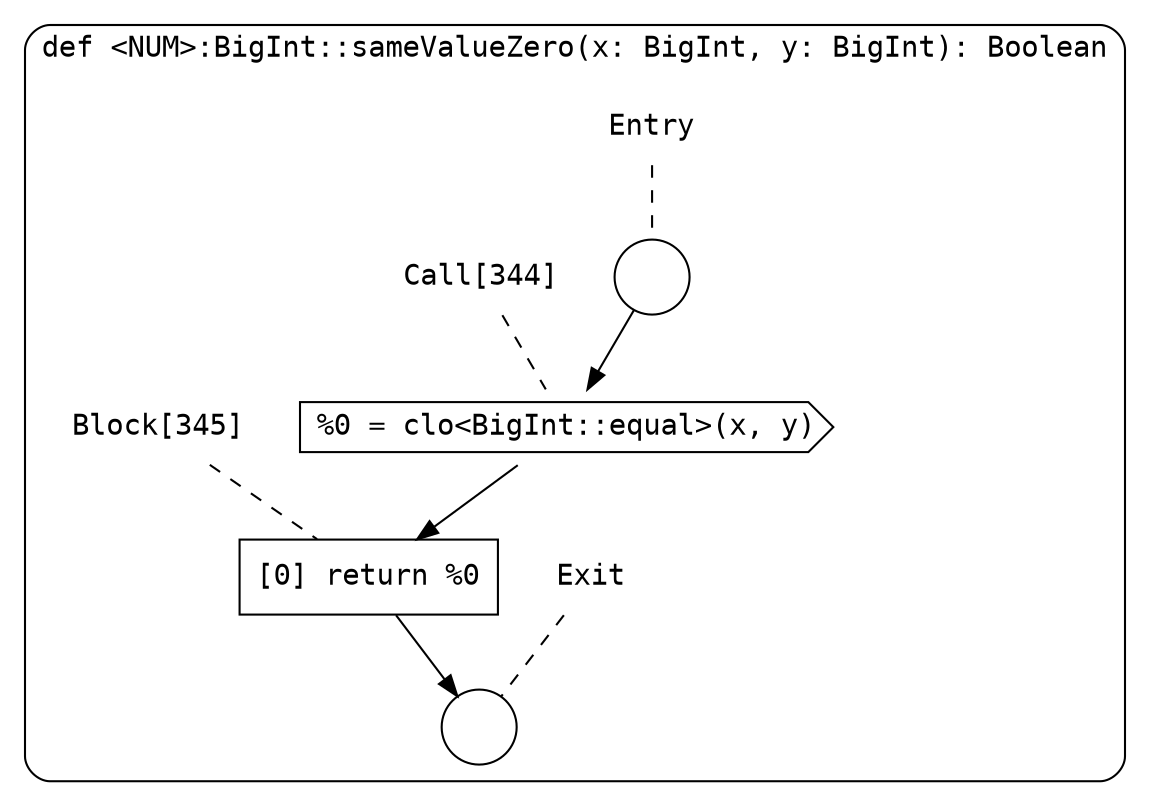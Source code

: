 digraph {
  graph [fontname = "Consolas"]
  node [fontname = "Consolas"]
  edge [fontname = "Consolas"]
  subgraph cluster46 {
    label = "def <NUM>:BigInt::sameValueZero(x: BigInt, y: BigInt): Boolean"
    style = rounded
    cluster46_entry_name [shape=none, label=<<font color="black">Entry</font>>]
    cluster46_entry_name -> cluster46_entry [arrowhead=none, color="black", style=dashed]
    cluster46_entry [shape=circle label=" " color="black" fillcolor="white" style=filled]
    cluster46_entry -> node344 [color="black"]
    cluster46_exit_name [shape=none, label=<<font color="black">Exit</font>>]
    cluster46_exit_name -> cluster46_exit [arrowhead=none, color="black", style=dashed]
    cluster46_exit [shape=circle label=" " color="black" fillcolor="white" style=filled]
    node344_name [shape=none, label=<<font color="black">Call[344]</font>>]
    node344_name -> node344 [arrowhead=none, color="black", style=dashed]
    node344 [shape=cds, label=<<font color="black">%0 = clo&lt;BigInt::equal&gt;(x, y)</font>> color="black" fillcolor="white", style=filled]
    node344 -> node345 [color="black"]
    node345_name [shape=none, label=<<font color="black">Block[345]</font>>]
    node345_name -> node345 [arrowhead=none, color="black", style=dashed]
    node345 [shape=box, label=<<font color="black">[0] return %0<BR ALIGN="LEFT"/></font>> color="black" fillcolor="white", style=filled]
    node345 -> cluster46_exit [color="black"]
  }
}